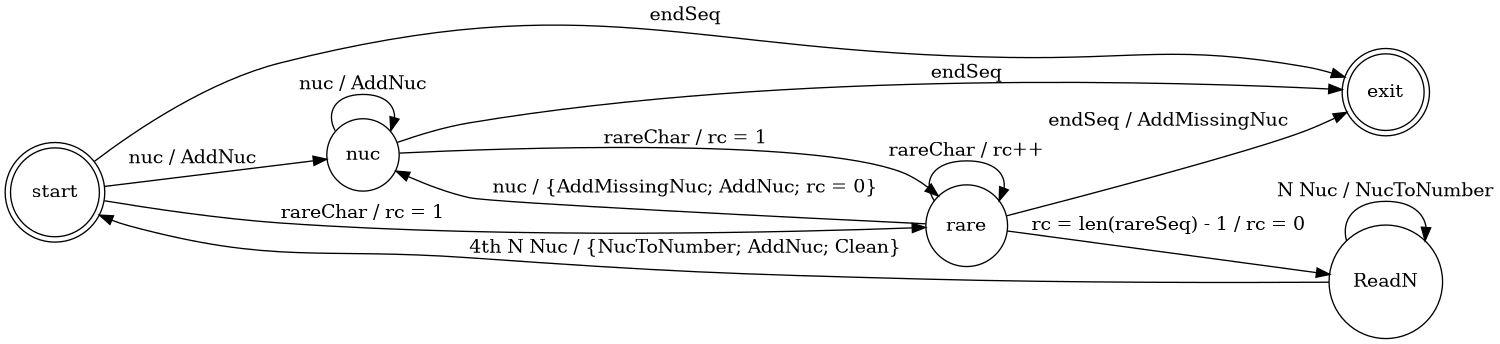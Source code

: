 digraph decompressing_fsm {
	rankdir = LR;
	size = "10";
	node [shape = doublecircle] start exit;
	node [shape = circle];

	start -> nuc [label = "nuc / AddNuc"];
	start -> rare [label = "rareChar / rc = 1"];
	start -> exit [label = "endSeq"];
	nuc -> nuc [label = "nuc / AddNuc"];
	nuc -> rare [label = "rareChar / rc = 1"];
	nuc -> exit [label = "endSeq"];
	rare -> exit [label = "endSeq / AddMissingNuc"];
	rare -> nuc [label = "nuc / {AddMissingNuc; AddNuc; rc = 0}"];
	rare -> rare [label = "rareChar / rc++"];
	rare -> ReadN [label = "rc = len(rareSeq) - 1 / rc = 0"];
	ReadN -> ReadN [label = "N Nuc / NucToNumber"];
	ReadN -> start [label = "4th N Nuc / {NucToNumber; AddNuc; Clean}"];
}
